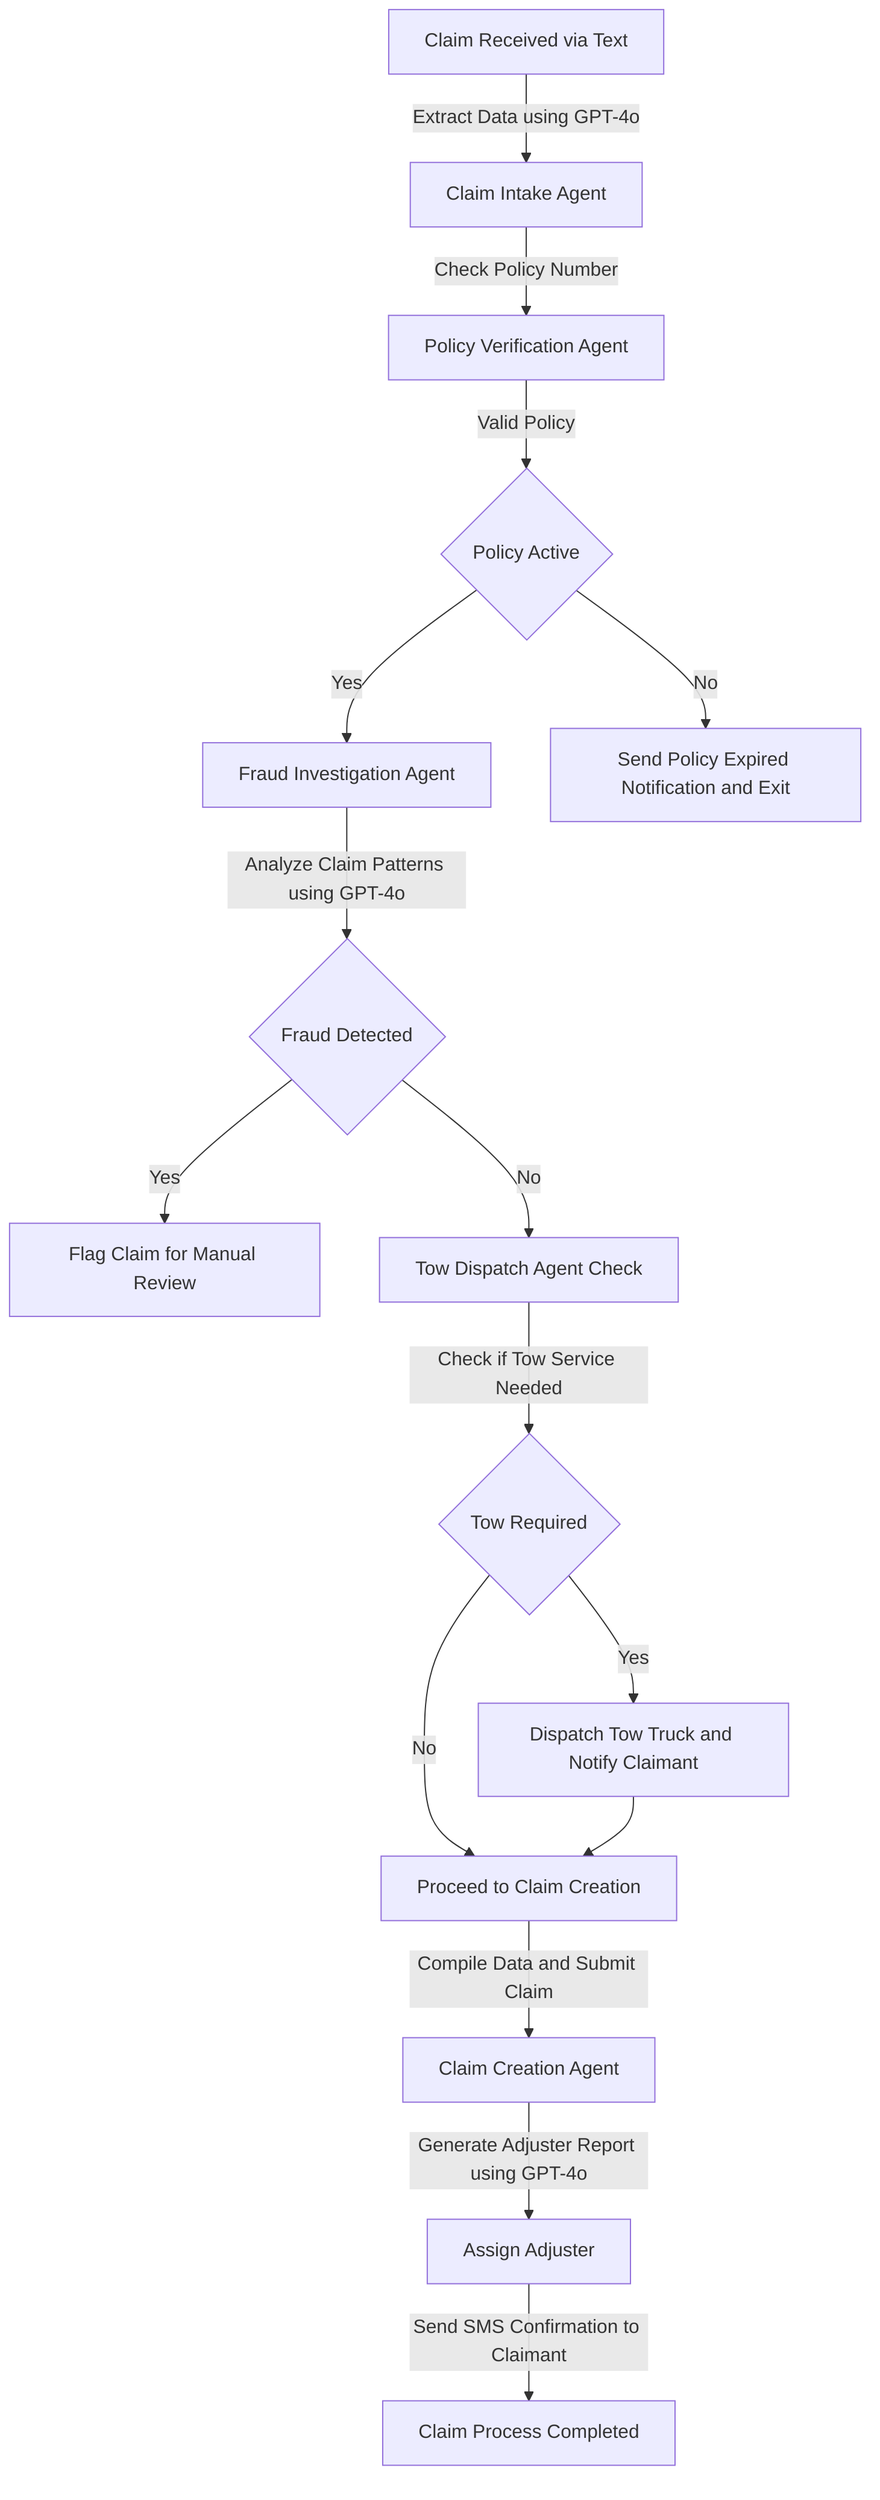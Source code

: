 graph TD
    A[Claim Received via Text] -->|Extract Data using GPT-4o| B[Claim Intake Agent]

    B -->|Check Policy Number| C[Policy Verification Agent]
    C -->|Valid Policy| C1{Policy Active}

    C1 -- Yes --> D[Fraud Investigation Agent]
    C1 -- No --> C2[Send Policy Expired Notification and Exit]

    D -->|Analyze Claim Patterns using GPT-4o| D1{Fraud Detected}
    D1 -- Yes --> D2[Flag Claim for Manual Review]
    D1 -- No --> E[Tow Dispatch Agent Check]

    E -->|Check if Tow Service Needed| E1{Tow Required}
    E1 -- Yes --> E2[Dispatch Tow Truck and Notify Claimant]
    E1 -- No --> F[Proceed to Claim Creation]

    E2 --> F

    F -->|Compile Data and Submit Claim| G[Claim Creation Agent]
    G -->|Generate Adjuster Report using GPT-4o| H[Assign Adjuster]
    H -->|Send SMS Confirmation to Claimant| I[Claim Process Completed]